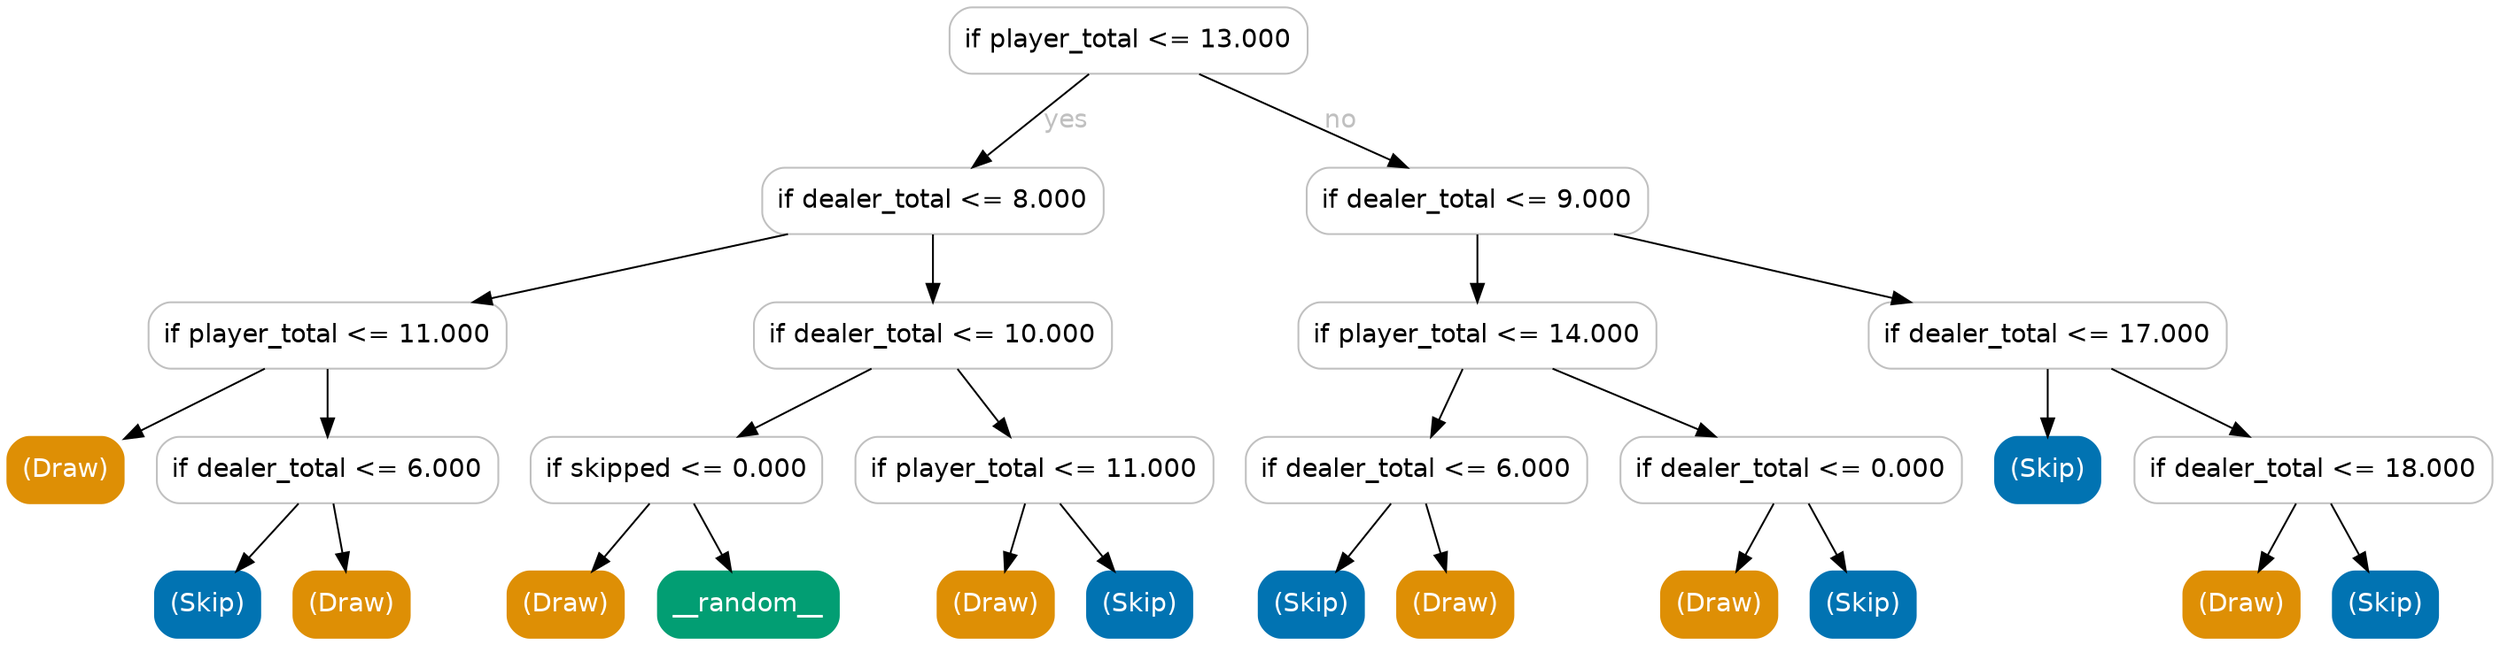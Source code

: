 digraph Tree {
	graph [bb="0,0,1346.5,342"];
	node [color=gray,
		fillcolor=white,
		fontname=helvetica,
		label="\N",
		shape=box,
		style="filled, rounded"
	];
	edge [fontname=helvetica];
	0	[height=0.5,
		label="if player_total <= 13.000",
		pos="607.5,324",
		width=2.6944];
	1	[height=0.5,
		label="if dealer_total <= 8.000",
		pos="501.5,237",
		width=2.5694];
	0 -> 1	[fontcolor=gray,
		label=yes,
		lp="574,280.5",
		pos="e,522.92,255.18 586.05,305.8 570.24,293.13 548.56,275.73 531.1,261.74"];
	14	[height=0.5,
		label="if dealer_total <= 9.000",
		pos="796.5,237",
		width=2.5694];
	0 -> 14	[fontcolor=gray,
		label=no,
		lp="722.5,280.5",
		pos="e,758.63,255.03 645.75,305.8 675.69,292.33 717.48,273.54 749.47,259.15"];
	2	[height=0.5,
		label="if player_total <= 11.000",
		pos="173.5,164",
		width=2.6944];
	1 -> 2	[fontcolor=gray,
		pos="e,252.28,182.05 422.94,218.99 374.52,208.51 312.32,195.05 262.14,184.19"];
	7	[height=0.5,
		label="if dealer_total <= 10.000",
		pos="501.5,164",
		width=2.6944];
	1 -> 7	[fontcolor=gray,
		pos="e,501.5,182.03 501.5,218.81 501.5,210.79 501.5,201.05 501.5,192.07"];
	3	[color="#de8f05",
		fillcolor="#de8f05",
		fontcolor=white,
		height=0.5,
		label="(Draw)",
		pos="31.5,91",
		width=0.875];
	2 -> 3	[fontcolor=gray,
		pos="e,63.289,107.89 139.49,145.99 119.33,135.92 93.659,123.08 72.403,112.45"];
	4	[height=0.5,
		label="if dealer_total <= 6.000",
		pos="173.5,91",
		width=2.5694];
	2 -> 4	[fontcolor=gray,
		pos="e,173.5,109.03 173.5,145.81 173.5,137.79 173.5,128.05 173.5,119.07"];
	5	[color="#0173b2",
		fillcolor="#0173b2",
		fontcolor=white,
		height=0.5,
		label="(Skip)",
		pos="108.5,18",
		width=0.79167];
	4 -> 5	[fontcolor=gray,
		pos="e,124.09,36.029 157.77,72.813 149.7,64.005 139.74,53.125 130.89,43.458"];
	6	[color="#de8f05",
		fillcolor="#de8f05",
		fontcolor=white,
		height=0.5,
		label="(Draw)",
		pos="186.5,18",
		width=0.875];
	4 -> 6	[fontcolor=gray,
		pos="e,183.38,36.029 176.65,72.813 178.12,64.789 179.9,55.047 181.54,46.069"];
	8	[height=0.5,
		label="if skipped <= 0.000",
		pos="362.5,91",
		width=2.1944];
	7 -> 8	[fontcolor=gray,
		pos="e,396,109.11 468.21,145.99 449.26,136.32 425.34,124.1 405.04,113.73"];
	11	[height=0.5,
		label="if player_total <= 11.000",
		pos="556.5,91",
		width=2.6944];
	7 -> 11	[fontcolor=gray,
		pos="e,543.31,109.03 514.81,145.81 521.5,137.18 529.73,126.56 537.11,117.03"];
	9	[color="#de8f05",
		fillcolor="#de8f05",
		fontcolor=white,
		height=0.5,
		label="(Draw)",
		pos="302.5,18",
		width=0.875];
	8 -> 9	[fontcolor=gray,
		pos="e,316.89,36.029 347.98,72.813 340.61,64.092 331.52,53.34 323.41,43.746"];
	10	[color="#029e73",
		fillcolor="#029e73",
		fontcolor=white,
		height=0.5,
		label=__random__,
		pos="401.5,18",
		width=1.3611];
	8 -> 10	[fontcolor=gray,
		pos="e,392.15,36.029 371.94,72.813 376.54,64.441 382.17,54.197 387.27,44.903"];
	12	[color="#de8f05",
		fillcolor="#de8f05",
		fontcolor=white,
		height=0.5,
		label="(Draw)",
		pos="535.5,18",
		width=0.875];
	11 -> 12	[fontcolor=gray,
		pos="e,540.54,36.029 551.42,72.813 549.02,64.702 546.1,54.836 543.42,45.777"];
	13	[color="#0173b2",
		fillcolor="#0173b2",
		fontcolor=white,
		height=0.5,
		label="(Skip)",
		pos="613.5,18",
		width=0.79167];
	11 -> 13	[fontcolor=gray,
		pos="e,599.83,36.029 570.3,72.813 577.23,64.179 585.76,53.555 593.4,44.034"];
	15	[height=0.5,
		label="if player_total <= 14.000",
		pos="796.5,164",
		width=2.6944];
	14 -> 15	[fontcolor=gray,
		pos="e,796.5,182.03 796.5,218.81 796.5,210.79 796.5,201.05 796.5,192.07"];
	22	[height=0.5,
		label="if dealer_total <= 17.000",
		pos="1105.5,164",
		width=2.6944];
	14 -> 22	[fontcolor=gray,
		pos="e,1031.3,182.05 870.51,218.99 915.94,208.56 974.24,195.16 1021.4,184.32"];
	16	[height=0.5,
		label="if dealer_total <= 6.000",
		pos="763.5,91",
		width=2.5694];
	15 -> 16	[fontcolor=gray,
		pos="e,771.41,109.03 788.51,145.81 784.66,137.53 779.96,127.41 775.67,118.19"];
	19	[height=0.5,
		label="if dealer_total <= 0.000",
		pos="966.5,91",
		width=2.5694];
	15 -> 19	[fontcolor=gray,
		pos="e,925.52,109.11 837.22,145.99 860.91,136.1 890.97,123.54 916.14,113.03"];
	17	[color="#0173b2",
		fillcolor="#0173b2",
		fontcolor=white,
		height=0.5,
		label="(Skip)",
		pos="706.5,18",
		width=0.79167];
	16 -> 17	[fontcolor=gray,
		pos="e,720.17,36.029 749.7,72.813 742.77,64.179 734.24,53.555 726.6,44.034"];
	18	[color="#de8f05",
		fillcolor="#de8f05",
		fontcolor=white,
		height=0.5,
		label="(Draw)",
		pos="784.5,18",
		width=0.875];
	16 -> 18	[fontcolor=gray,
		pos="e,779.46,36.029 768.58,72.813 770.98,64.702 773.9,54.836 776.58,45.777"];
	20	[color="#de8f05",
		fillcolor="#de8f05",
		fontcolor=white,
		height=0.5,
		label="(Draw)",
		pos="927.5,18",
		width=0.875];
	19 -> 20	[fontcolor=gray,
		pos="e,936.85,36.029 957.06,72.813 952.46,64.441 946.83,54.197 941.73,44.903"];
	21	[color="#0173b2",
		fillcolor="#0173b2",
		fontcolor=white,
		height=0.5,
		label="(Skip)",
		pos="1005.5,18",
		width=0.79167];
	19 -> 21	[fontcolor=gray,
		pos="e,996.15,36.029 975.94,72.813 980.54,64.441 986.17,54.197 991.27,44.903"];
	23	[color="#0173b2",
		fillcolor="#0173b2",
		fontcolor=white,
		height=0.5,
		label="(Skip)",
		pos="1105.5,91",
		width=0.79167];
	22 -> 23	[fontcolor=gray,
		pos="e,1105.5,109.03 1105.5,145.81 1105.5,137.79 1105.5,128.05 1105.5,119.07"];
	24	[height=0.5,
		label="if dealer_total <= 18.000",
		pos="1249.5,91",
		width=2.6944];
	22 -> 24	[fontcolor=gray,
		pos="e,1214.8,109.11 1140,145.99 1159.7,136.27 1184.6,123.99 1205.7,113.59"];
	25	[color="#de8f05",
		fillcolor="#de8f05",
		fontcolor=white,
		height=0.5,
		label="(Draw)",
		pos="1210.5,18",
		width=0.875];
	24 -> 25	[fontcolor=gray,
		pos="e,1219.9,36.029 1240.1,72.813 1235.5,64.441 1229.8,54.197 1224.7,44.903"];
	26	[color="#0173b2",
		fillcolor="#0173b2",
		fontcolor=white,
		height=0.5,
		label="(Skip)",
		pos="1288.5,18",
		width=0.79167];
	24 -> 26	[fontcolor=gray,
		pos="e,1279.1,36.029 1258.9,72.813 1263.5,64.441 1269.2,54.197 1274.3,44.903"];
}
